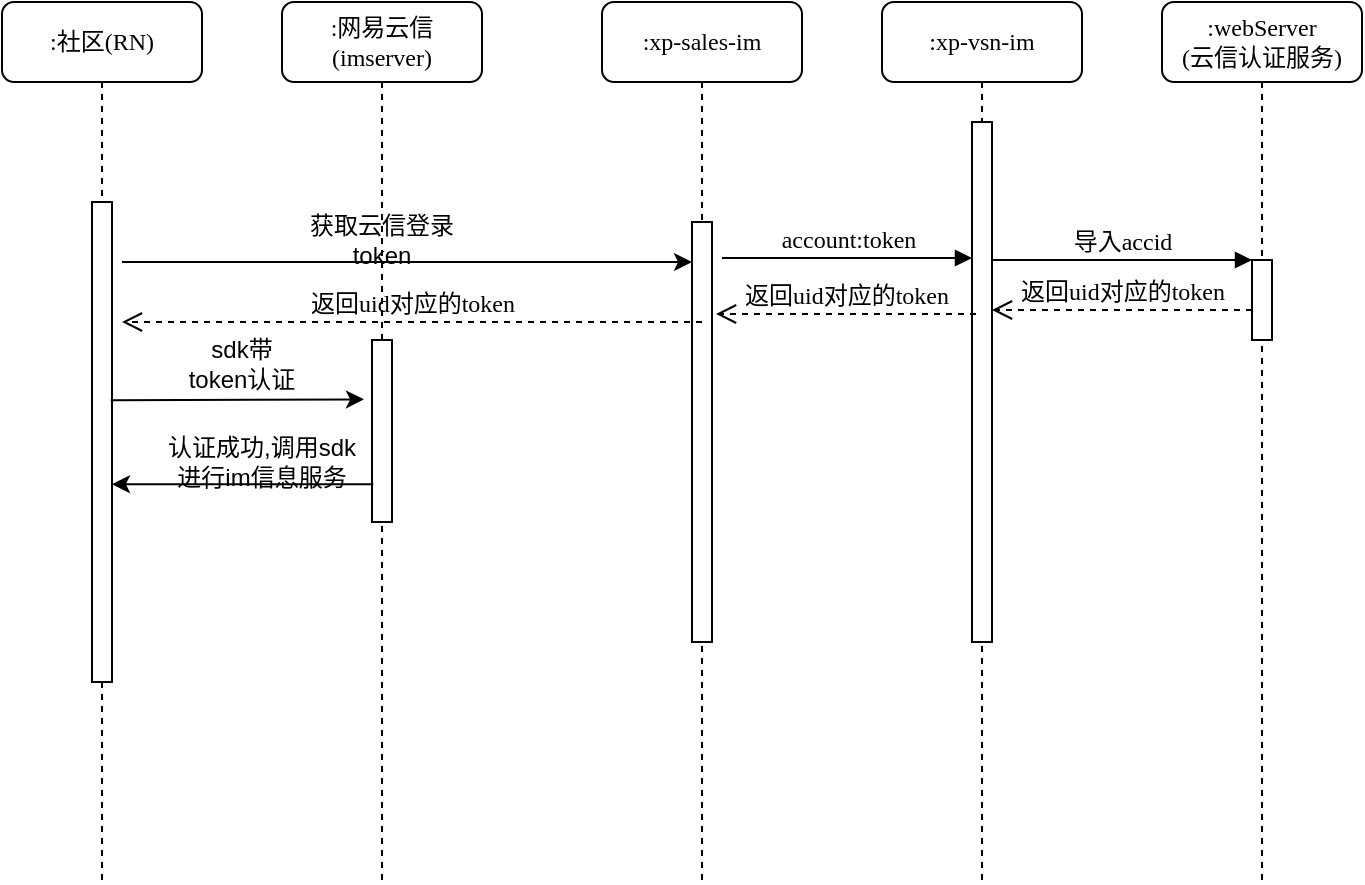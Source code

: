 <mxfile version="12.4.3" type="github" pages="1">
  <diagram name="Page-1" id="13e1069c-82ec-6db2-03f1-153e76fe0fe0">
    <mxGraphModel dx="773" dy="378" grid="1" gridSize="10" guides="1" tooltips="1" connect="1" arrows="1" fold="1" page="1" pageScale="1" pageWidth="1100" pageHeight="850" background="#ffffff" math="0" shadow="0">
      <root>
        <mxCell id="0"/>
        <mxCell id="1" parent="0"/>
        <mxCell id="7baba1c4bc27f4b0-2" value=":网易云信&lt;br&gt;(imserver)" style="shape=umlLifeline;perimeter=lifelinePerimeter;whiteSpace=wrap;html=1;container=1;collapsible=0;recursiveResize=0;outlineConnect=0;rounded=1;shadow=0;comic=0;labelBackgroundColor=none;strokeWidth=1;fontFamily=Verdana;fontSize=12;align=center;" parent="1" vertex="1">
          <mxGeometry x="240" y="80" width="100" height="440" as="geometry"/>
        </mxCell>
        <mxCell id="7baba1c4bc27f4b0-10" value="" style="html=1;points=[];perimeter=orthogonalPerimeter;rounded=0;shadow=0;comic=0;labelBackgroundColor=none;strokeWidth=1;fontFamily=Verdana;fontSize=12;align=center;" parent="7baba1c4bc27f4b0-2" vertex="1">
          <mxGeometry x="45" y="169" width="10" height="91" as="geometry"/>
        </mxCell>
        <mxCell id="7baba1c4bc27f4b0-3" value=":xp-sales-im" style="shape=umlLifeline;perimeter=lifelinePerimeter;whiteSpace=wrap;html=1;container=1;collapsible=0;recursiveResize=0;outlineConnect=0;rounded=1;shadow=0;comic=0;labelBackgroundColor=none;strokeWidth=1;fontFamily=Verdana;fontSize=12;align=center;" parent="1" vertex="1">
          <mxGeometry x="400" y="80" width="100" height="440" as="geometry"/>
        </mxCell>
        <mxCell id="7baba1c4bc27f4b0-13" value="" style="html=1;points=[];perimeter=orthogonalPerimeter;rounded=0;shadow=0;comic=0;labelBackgroundColor=none;strokeWidth=1;fontFamily=Verdana;fontSize=12;align=center;" parent="7baba1c4bc27f4b0-3" vertex="1">
          <mxGeometry x="45" y="110" width="10" height="210" as="geometry"/>
        </mxCell>
        <mxCell id="7baba1c4bc27f4b0-4" value=":xp-vsn-im" style="shape=umlLifeline;perimeter=lifelinePerimeter;whiteSpace=wrap;html=1;container=1;collapsible=0;recursiveResize=0;outlineConnect=0;rounded=1;shadow=0;comic=0;labelBackgroundColor=none;strokeWidth=1;fontFamily=Verdana;fontSize=12;align=center;" parent="1" vertex="1">
          <mxGeometry x="540" y="80" width="100" height="440" as="geometry"/>
        </mxCell>
        <mxCell id="7baba1c4bc27f4b0-5" value=":webServer&lt;br&gt;(云信认证服务)" style="shape=umlLifeline;perimeter=lifelinePerimeter;whiteSpace=wrap;html=1;container=1;collapsible=0;recursiveResize=0;outlineConnect=0;rounded=1;shadow=0;comic=0;labelBackgroundColor=none;strokeWidth=1;fontFamily=Verdana;fontSize=12;align=center;" parent="1" vertex="1">
          <mxGeometry x="680" y="80" width="100" height="440" as="geometry"/>
        </mxCell>
        <mxCell id="7baba1c4bc27f4b0-8" value=":社区(RN)" style="shape=umlLifeline;perimeter=lifelinePerimeter;whiteSpace=wrap;html=1;container=1;collapsible=0;recursiveResize=0;outlineConnect=0;rounded=1;shadow=0;comic=0;labelBackgroundColor=none;strokeWidth=1;fontFamily=Verdana;fontSize=12;align=center;" parent="1" vertex="1">
          <mxGeometry x="100" y="80" width="100" height="440" as="geometry"/>
        </mxCell>
        <mxCell id="7baba1c4bc27f4b0-9" value="" style="html=1;points=[];perimeter=orthogonalPerimeter;rounded=0;shadow=0;comic=0;labelBackgroundColor=none;strokeWidth=1;fontFamily=Verdana;fontSize=12;align=center;" parent="7baba1c4bc27f4b0-8" vertex="1">
          <mxGeometry x="45" y="100" width="10" height="240" as="geometry"/>
        </mxCell>
        <mxCell id="7baba1c4bc27f4b0-16" value="" style="html=1;points=[];perimeter=orthogonalPerimeter;rounded=0;shadow=0;comic=0;labelBackgroundColor=none;strokeWidth=1;fontFamily=Verdana;fontSize=12;align=center;" parent="1" vertex="1">
          <mxGeometry x="585" y="140" width="10" height="260" as="geometry"/>
        </mxCell>
        <mxCell id="7baba1c4bc27f4b0-19" value="" style="html=1;points=[];perimeter=orthogonalPerimeter;rounded=0;shadow=0;comic=0;labelBackgroundColor=none;strokeWidth=1;fontFamily=Verdana;fontSize=12;align=center;" parent="1" vertex="1">
          <mxGeometry x="725" y="209" width="10" height="40" as="geometry"/>
        </mxCell>
        <mxCell id="7baba1c4bc27f4b0-20" value="导入accid" style="html=1;verticalAlign=bottom;endArrow=block;entryX=0;entryY=0;labelBackgroundColor=none;fontFamily=Verdana;fontSize=12;edgeStyle=elbowEdgeStyle;elbow=vertical;" parent="1" source="7baba1c4bc27f4b0-16" target="7baba1c4bc27f4b0-19" edge="1">
          <mxGeometry relative="1" as="geometry">
            <mxPoint x="650" y="230" as="sourcePoint"/>
          </mxGeometry>
        </mxCell>
        <mxCell id="7baba1c4bc27f4b0-11" value="account:token" style="html=1;verticalAlign=bottom;endArrow=block;labelBackgroundColor=none;fontFamily=Verdana;fontSize=12;edgeStyle=elbowEdgeStyle;elbow=vertical;" parent="1" edge="1">
          <mxGeometry relative="1" as="geometry">
            <mxPoint x="460" y="208" as="sourcePoint"/>
            <mxPoint x="585" y="208" as="targetPoint"/>
          </mxGeometry>
        </mxCell>
        <mxCell id="aBMowUxyMTST54FKezVJ-3" value="返回uid对应的token" style="html=1;verticalAlign=bottom;endArrow=open;dashed=1;endSize=8;labelBackgroundColor=none;fontFamily=Verdana;fontSize=12;edgeStyle=elbowEdgeStyle;elbow=vertical;" parent="1" edge="1">
          <mxGeometry relative="1" as="geometry">
            <mxPoint x="595" y="234" as="targetPoint"/>
            <Array as="points">
              <mxPoint x="670" y="234"/>
              <mxPoint x="700" y="234"/>
            </Array>
            <mxPoint x="725" y="234" as="sourcePoint"/>
          </mxGeometry>
        </mxCell>
        <mxCell id="_tAtlndqi4DHkHifaJOw-1" value="" style="endArrow=classic;html=1;" edge="1" parent="1" target="7baba1c4bc27f4b0-13">
          <mxGeometry width="50" height="50" relative="1" as="geometry">
            <mxPoint x="160" y="210" as="sourcePoint"/>
            <mxPoint x="440" y="210" as="targetPoint"/>
          </mxGeometry>
        </mxCell>
        <mxCell id="_tAtlndqi4DHkHifaJOw-2" value="获取云信登录token" style="text;html=1;strokeColor=none;fillColor=none;align=center;verticalAlign=middle;whiteSpace=wrap;rounded=0;" vertex="1" parent="1">
          <mxGeometry x="240" y="189" width="100" height="20" as="geometry"/>
        </mxCell>
        <mxCell id="_tAtlndqi4DHkHifaJOw-4" value="返回uid对应的token" style="html=1;verticalAlign=bottom;endArrow=open;dashed=1;endSize=8;labelBackgroundColor=none;fontFamily=Verdana;fontSize=12;edgeStyle=elbowEdgeStyle;elbow=vertical;" edge="1" parent="1">
          <mxGeometry relative="1" as="geometry">
            <mxPoint x="457" y="236" as="targetPoint"/>
            <Array as="points">
              <mxPoint x="535" y="236"/>
              <mxPoint x="565" y="236"/>
            </Array>
            <mxPoint x="587" y="236" as="sourcePoint"/>
          </mxGeometry>
        </mxCell>
        <mxCell id="_tAtlndqi4DHkHifaJOw-5" value="返回uid对应的token" style="html=1;verticalAlign=bottom;endArrow=open;dashed=1;endSize=8;labelBackgroundColor=none;fontFamily=Verdana;fontSize=12;edgeStyle=elbowEdgeStyle;elbow=vertical;" edge="1" parent="1">
          <mxGeometry relative="1" as="geometry">
            <mxPoint x="160" y="240" as="targetPoint"/>
            <Array as="points">
              <mxPoint x="395" y="240"/>
              <mxPoint x="425" y="240"/>
            </Array>
            <mxPoint x="450" y="240" as="sourcePoint"/>
          </mxGeometry>
        </mxCell>
        <mxCell id="_tAtlndqi4DHkHifaJOw-7" value="" style="endArrow=classic;html=1;exitX=0.933;exitY=0.239;exitDx=0;exitDy=0;exitPerimeter=0;entryX=-0.4;entryY=0.326;entryDx=0;entryDy=0;entryPerimeter=0;" edge="1" parent="1" target="7baba1c4bc27f4b0-10">
          <mxGeometry width="50" height="50" relative="1" as="geometry">
            <mxPoint x="154.33" y="279.16" as="sourcePoint"/>
            <mxPoint x="280" y="278" as="targetPoint"/>
          </mxGeometry>
        </mxCell>
        <mxCell id="_tAtlndqi4DHkHifaJOw-10" value="sdk带token认证" style="text;html=1;strokeColor=none;fillColor=none;align=center;verticalAlign=middle;whiteSpace=wrap;rounded=0;" vertex="1" parent="1">
          <mxGeometry x="190" y="251" width="60" height="20" as="geometry"/>
        </mxCell>
        <mxCell id="_tAtlndqi4DHkHifaJOw-11" value="" style="endArrow=classic;html=1;exitX=0.067;exitY=0.792;exitDx=0;exitDy=0;exitPerimeter=0;" edge="1" parent="1" source="7baba1c4bc27f4b0-10" target="7baba1c4bc27f4b0-9">
          <mxGeometry width="50" height="50" relative="1" as="geometry">
            <mxPoint x="190" y="420" as="sourcePoint"/>
            <mxPoint x="200" y="380" as="targetPoint"/>
          </mxGeometry>
        </mxCell>
        <mxCell id="_tAtlndqi4DHkHifaJOw-12" value="认证成功,调用sdk进行im信息服务" style="text;html=1;strokeColor=none;fillColor=none;align=center;verticalAlign=middle;whiteSpace=wrap;rounded=0;" vertex="1" parent="1">
          <mxGeometry x="180" y="300" width="100" height="20" as="geometry"/>
        </mxCell>
      </root>
    </mxGraphModel>
  </diagram>
</mxfile>
